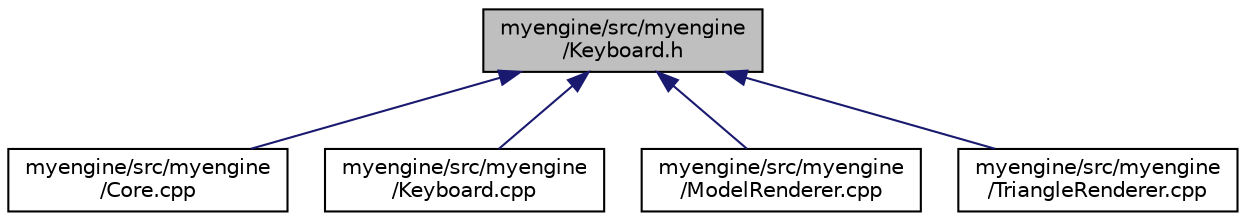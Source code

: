 digraph "myengine/src/myengine/Keyboard.h"
{
 // LATEX_PDF_SIZE
  edge [fontname="Helvetica",fontsize="10",labelfontname="Helvetica",labelfontsize="10"];
  node [fontname="Helvetica",fontsize="10",shape=record];
  Node1 [label="myengine/src/myengine\l/Keyboard.h",height=0.2,width=0.4,color="black", fillcolor="grey75", style="filled", fontcolor="black",tooltip=" "];
  Node1 -> Node2 [dir="back",color="midnightblue",fontsize="10",style="solid",fontname="Helvetica"];
  Node2 [label="myengine/src/myengine\l/Core.cpp",height=0.2,width=0.4,color="black", fillcolor="white", style="filled",URL="$_core_8cpp.html",tooltip=" "];
  Node1 -> Node3 [dir="back",color="midnightblue",fontsize="10",style="solid",fontname="Helvetica"];
  Node3 [label="myengine/src/myengine\l/Keyboard.cpp",height=0.2,width=0.4,color="black", fillcolor="white", style="filled",URL="$_keyboard_8cpp.html",tooltip=" "];
  Node1 -> Node4 [dir="back",color="midnightblue",fontsize="10",style="solid",fontname="Helvetica"];
  Node4 [label="myengine/src/myengine\l/ModelRenderer.cpp",height=0.2,width=0.4,color="black", fillcolor="white", style="filled",URL="$_model_renderer_8cpp.html",tooltip=" "];
  Node1 -> Node5 [dir="back",color="midnightblue",fontsize="10",style="solid",fontname="Helvetica"];
  Node5 [label="myengine/src/myengine\l/TriangleRenderer.cpp",height=0.2,width=0.4,color="black", fillcolor="white", style="filled",URL="$_triangle_renderer_8cpp.html",tooltip=" "];
}

